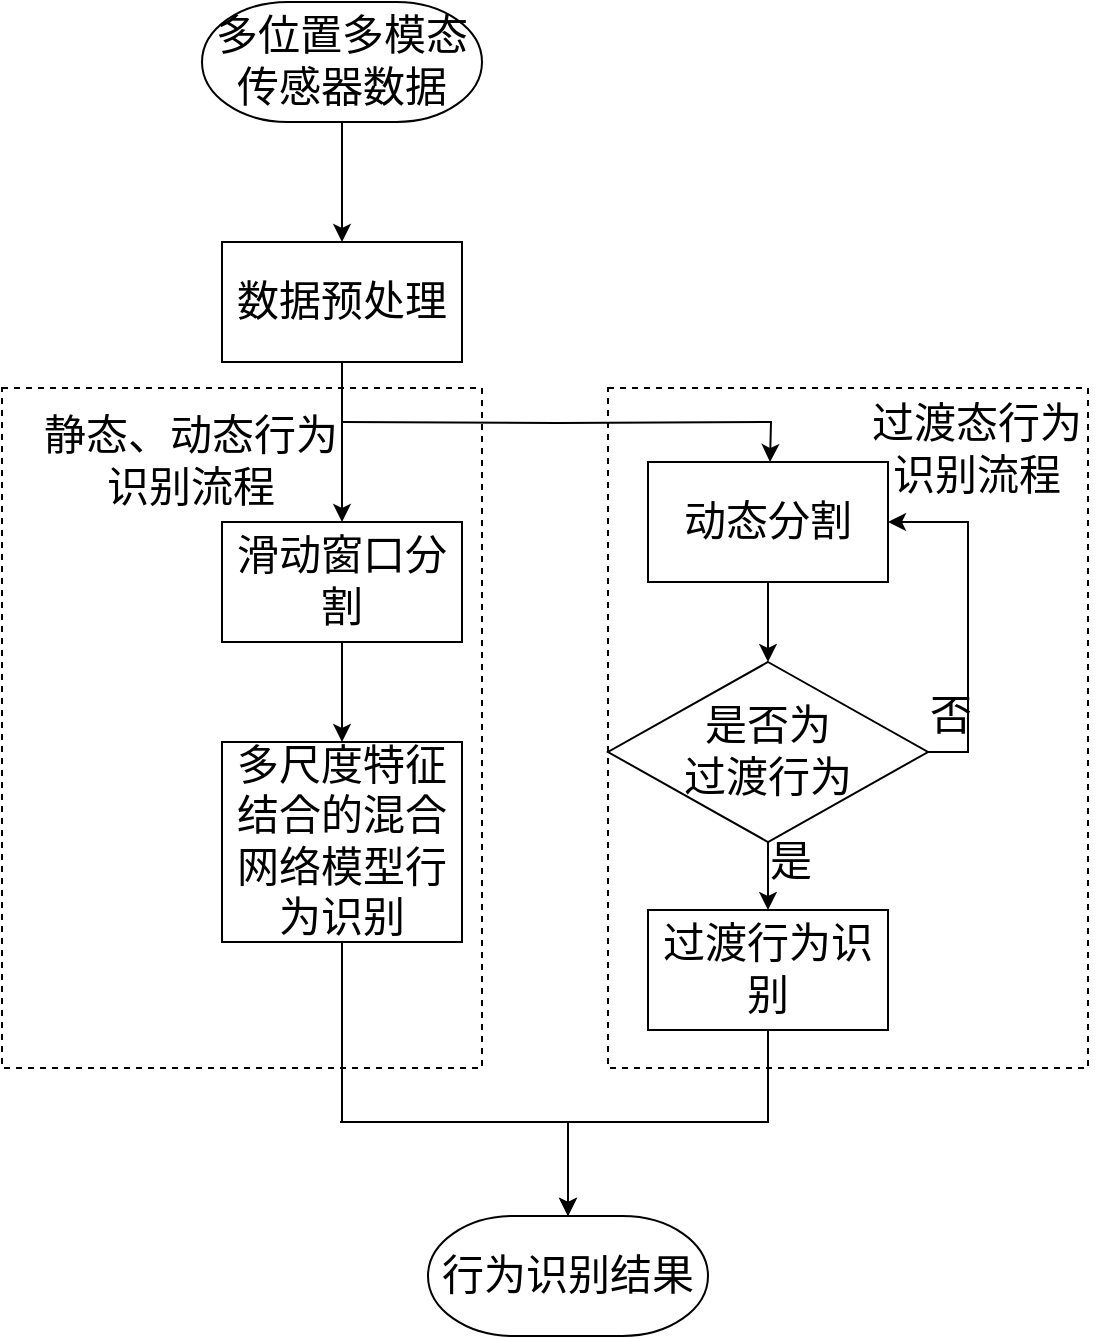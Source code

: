 <mxfile version="12.9.14" type="github">
  <diagram id="S0DiUPjAgUc06-kpZNpV" name="Page-1">
    <mxGraphModel dx="1293" dy="636" grid="1" gridSize="10" guides="1" tooltips="1" connect="1" arrows="1" fold="1" page="1" pageScale="1" pageWidth="827" pageHeight="1169" math="0" shadow="0">
      <root>
        <mxCell id="0" />
        <mxCell id="1" parent="0" />
        <mxCell id="4Ke5hpOPJ7JmjohW-5ds-4" value="" style="edgeStyle=orthogonalEdgeStyle;rounded=0;orthogonalLoop=1;jettySize=auto;html=1;fontFamily=Times New Roman;fontSize=21;" parent="1" source="4Ke5hpOPJ7JmjohW-5ds-1" target="4Ke5hpOPJ7JmjohW-5ds-3" edge="1">
          <mxGeometry relative="1" as="geometry" />
        </mxCell>
        <mxCell id="4Ke5hpOPJ7JmjohW-5ds-1" value="多位置多模态&lt;br style=&quot;font-size: 21px;&quot;&gt;传感器数据" style="strokeWidth=1;html=1;shape=mxgraph.flowchart.terminator;whiteSpace=wrap;fontFamily=Times New Roman;fontSize=21;" parent="1" vertex="1">
          <mxGeometry x="111" y="160" width="140" height="60" as="geometry" />
        </mxCell>
        <mxCell id="4Ke5hpOPJ7JmjohW-5ds-6" value="" style="edgeStyle=orthogonalEdgeStyle;rounded=0;orthogonalLoop=1;jettySize=auto;html=1;fontFamily=Times New Roman;fontSize=21;" parent="1" source="4Ke5hpOPJ7JmjohW-5ds-3" target="4Ke5hpOPJ7JmjohW-5ds-5" edge="1">
          <mxGeometry relative="1" as="geometry" />
        </mxCell>
        <mxCell id="4Ke5hpOPJ7JmjohW-5ds-23" style="edgeStyle=orthogonalEdgeStyle;rounded=0;orthogonalLoop=1;jettySize=auto;html=1;entryX=0.5;entryY=0;entryDx=0;entryDy=0;fontFamily=Times New Roman;fontSize=21;" parent="1" edge="1">
          <mxGeometry relative="1" as="geometry">
            <mxPoint x="181" y="370" as="sourcePoint" />
            <mxPoint x="395" y="390" as="targetPoint" />
          </mxGeometry>
        </mxCell>
        <mxCell id="4Ke5hpOPJ7JmjohW-5ds-3" value="数据预处理" style="rounded=0;whiteSpace=wrap;html=1;fontFamily=Times New Roman;fontSize=21;" parent="1" vertex="1">
          <mxGeometry x="121" y="280" width="120" height="60" as="geometry" />
        </mxCell>
        <mxCell id="4Ke5hpOPJ7JmjohW-5ds-8" value="" style="edgeStyle=orthogonalEdgeStyle;rounded=0;orthogonalLoop=1;jettySize=auto;html=1;fontFamily=Times New Roman;fontSize=21;" parent="1" source="4Ke5hpOPJ7JmjohW-5ds-5" target="4Ke5hpOPJ7JmjohW-5ds-7" edge="1">
          <mxGeometry relative="1" as="geometry" />
        </mxCell>
        <mxCell id="4Ke5hpOPJ7JmjohW-5ds-5" value="滑动窗口分割" style="rounded=0;whiteSpace=wrap;html=1;fontFamily=Times New Roman;fontSize=21;" parent="1" vertex="1">
          <mxGeometry x="121" y="420" width="120" height="60" as="geometry" />
        </mxCell>
        <mxCell id="4Ke5hpOPJ7JmjohW-5ds-10" value="" style="edgeStyle=orthogonalEdgeStyle;rounded=0;orthogonalLoop=1;jettySize=auto;html=1;entryX=0.5;entryY=0;entryDx=0;entryDy=0;entryPerimeter=0;exitX=0.5;exitY=1;exitDx=0;exitDy=0;fontFamily=Times New Roman;fontSize=21;" parent="1" source="4Ke5hpOPJ7JmjohW-5ds-7" target="4Ke5hpOPJ7JmjohW-5ds-21" edge="1">
          <mxGeometry relative="1" as="geometry">
            <mxPoint x="180" y="700" as="targetPoint" />
            <Array as="points">
              <mxPoint x="180" y="720" />
              <mxPoint x="344" y="720" />
            </Array>
          </mxGeometry>
        </mxCell>
        <mxCell id="4Ke5hpOPJ7JmjohW-5ds-7" value="多尺度特征结合的混合网络模型行为识别" style="rounded=0;whiteSpace=wrap;html=1;fontFamily=Times New Roman;fontSize=21;" parent="1" vertex="1">
          <mxGeometry x="121" y="530" width="120" height="100" as="geometry" />
        </mxCell>
        <mxCell id="4Ke5hpOPJ7JmjohW-5ds-17" value="" style="edgeStyle=orthogonalEdgeStyle;rounded=0;orthogonalLoop=1;jettySize=auto;html=1;fontFamily=Times New Roman;fontSize=21;" parent="1" source="4Ke5hpOPJ7JmjohW-5ds-12" target="4Ke5hpOPJ7JmjohW-5ds-15" edge="1">
          <mxGeometry relative="1" as="geometry" />
        </mxCell>
        <mxCell id="4Ke5hpOPJ7JmjohW-5ds-12" value="动态分割" style="rounded=0;whiteSpace=wrap;html=1;fontFamily=Times New Roman;fontSize=21;" parent="1" vertex="1">
          <mxGeometry x="334" y="390" width="120" height="60" as="geometry" />
        </mxCell>
        <mxCell id="4Ke5hpOPJ7JmjohW-5ds-16" style="edgeStyle=orthogonalEdgeStyle;rounded=0;orthogonalLoop=1;jettySize=auto;html=1;entryX=1;entryY=0.5;entryDx=0;entryDy=0;exitX=1;exitY=0.5;exitDx=0;exitDy=0;fontFamily=Times New Roman;fontSize=21;" parent="1" source="4Ke5hpOPJ7JmjohW-5ds-15" target="4Ke5hpOPJ7JmjohW-5ds-12" edge="1">
          <mxGeometry relative="1" as="geometry" />
        </mxCell>
        <mxCell id="4Ke5hpOPJ7JmjohW-5ds-19" value="" style="edgeStyle=orthogonalEdgeStyle;rounded=0;orthogonalLoop=1;jettySize=auto;html=1;fontFamily=Times New Roman;fontSize=21;" parent="1" source="4Ke5hpOPJ7JmjohW-5ds-15" target="4Ke5hpOPJ7JmjohW-5ds-18" edge="1">
          <mxGeometry relative="1" as="geometry" />
        </mxCell>
        <mxCell id="4Ke5hpOPJ7JmjohW-5ds-15" value="是否为&lt;br style=&quot;font-size: 21px;&quot;&gt;过渡行为" style="rhombus;whiteSpace=wrap;html=1;fontFamily=Times New Roman;fontSize=21;" parent="1" vertex="1">
          <mxGeometry x="314" y="490" width="160" height="90" as="geometry" />
        </mxCell>
        <mxCell id="4Ke5hpOPJ7JmjohW-5ds-22" value="" style="edgeStyle=orthogonalEdgeStyle;rounded=0;orthogonalLoop=1;jettySize=auto;html=1;exitX=0.5;exitY=1;exitDx=0;exitDy=0;fontFamily=Times New Roman;fontSize=21;" parent="1" source="4Ke5hpOPJ7JmjohW-5ds-18" edge="1">
          <mxGeometry relative="1" as="geometry">
            <mxPoint x="294" y="767" as="targetPoint" />
            <Array as="points">
              <mxPoint x="394" y="720" />
              <mxPoint x="294" y="720" />
            </Array>
          </mxGeometry>
        </mxCell>
        <mxCell id="4Ke5hpOPJ7JmjohW-5ds-18" value="过渡行为识别" style="rounded=0;whiteSpace=wrap;html=1;fontFamily=Times New Roman;fontSize=21;" parent="1" vertex="1">
          <mxGeometry x="334" y="614" width="120" height="60" as="geometry" />
        </mxCell>
        <mxCell id="4Ke5hpOPJ7JmjohW-5ds-21" value="行为识别结果" style="strokeWidth=1;html=1;shape=mxgraph.flowchart.terminator;whiteSpace=wrap;fontFamily=Times New Roman;fontSize=21;" parent="1" vertex="1">
          <mxGeometry x="224" y="767" width="140" height="60" as="geometry" />
        </mxCell>
        <mxCell id="4Ke5hpOPJ7JmjohW-5ds-28" value="过渡态行为&lt;br style=&quot;font-size: 21px;&quot;&gt;识别流程" style="text;html=1;align=center;verticalAlign=middle;resizable=0;points=[];autosize=1;fontFamily=Times New Roman;fontSize=21;" parent="1" vertex="1">
          <mxGeometry x="438" y="359" width="120" height="50" as="geometry" />
        </mxCell>
        <mxCell id="4Ke5hpOPJ7JmjohW-5ds-29" value="" style="rounded=0;whiteSpace=wrap;html=1;dashed=1;fillColor=none;fontFamily=Times New Roman;fontSize=21;" parent="1" vertex="1">
          <mxGeometry x="314" y="353" width="240" height="340" as="geometry" />
        </mxCell>
        <mxCell id="4Ke5hpOPJ7JmjohW-5ds-30" value="是" style="text;html=1;align=center;verticalAlign=middle;resizable=0;points=[];autosize=1;fontFamily=Times New Roman;fontSize=21;" parent="1" vertex="1">
          <mxGeometry x="385" y="575" width="40" height="30" as="geometry" />
        </mxCell>
        <mxCell id="4Ke5hpOPJ7JmjohW-5ds-31" value="否" style="text;html=1;align=center;verticalAlign=middle;resizable=0;points=[];autosize=1;fontFamily=Times New Roman;fontSize=21;" parent="1" vertex="1">
          <mxGeometry x="465" y="502" width="40" height="30" as="geometry" />
        </mxCell>
        <mxCell id="4Ke5hpOPJ7JmjohW-5ds-34" value="静态、动态行为&lt;br style=&quot;font-size: 21px;&quot;&gt;识别流程" style="text;html=1;align=center;verticalAlign=middle;resizable=0;points=[];autosize=1;fontFamily=Times New Roman;fontSize=21;" parent="1" vertex="1">
          <mxGeometry x="25" y="365" width="160" height="50" as="geometry" />
        </mxCell>
        <mxCell id="ZPmKP0N2Nzvym9FSfNlo-1" value="" style="rounded=0;whiteSpace=wrap;html=1;dashed=1;fillColor=none;fontFamily=Times New Roman;fontSize=21;" parent="1" vertex="1">
          <mxGeometry x="11" y="353" width="240" height="340" as="geometry" />
        </mxCell>
      </root>
    </mxGraphModel>
  </diagram>
</mxfile>
